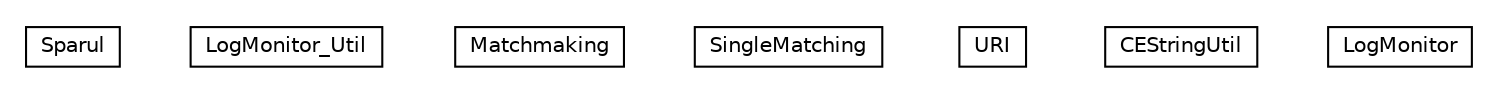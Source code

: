 #!/usr/local/bin/dot
#
# Class diagram 
# Generated by UMLGraph version R5_6-24-gf6e263 (http://www.umlgraph.org/)
#

digraph G {
	edge [fontname="Helvetica",fontsize=10,labelfontname="Helvetica",labelfontsize=10];
	node [fontname="Helvetica",fontsize=10,shape=plaintext];
	nodesep=0.25;
	ranksep=0.5;
	// org.universAAL.tools.logmonitor.service_bus_matching.Sparul
	c1322421 [label=<<table title="org.universAAL.tools.logmonitor.service_bus_matching.Sparul" border="0" cellborder="1" cellspacing="0" cellpadding="2" port="p" href="./Sparul.html">
		<tr><td><table border="0" cellspacing="0" cellpadding="1">
<tr><td align="center" balign="center"> Sparul </td></tr>
		</table></td></tr>
		</table>>, URL="./Sparul.html", fontname="Helvetica", fontcolor="black", fontsize=10.0];
	// org.universAAL.tools.logmonitor.service_bus_matching.LogMonitor_Util
	c1322422 [label=<<table title="org.universAAL.tools.logmonitor.service_bus_matching.LogMonitor_Util" border="0" cellborder="1" cellspacing="0" cellpadding="2" port="p" href="./LogMonitor_Util.html">
		<tr><td><table border="0" cellspacing="0" cellpadding="1">
<tr><td align="center" balign="center"> LogMonitor_Util </td></tr>
		</table></td></tr>
		</table>>, URL="./LogMonitor_Util.html", fontname="Helvetica", fontcolor="black", fontsize=10.0];
	// org.universAAL.tools.logmonitor.service_bus_matching.Matchmaking
	c1322423 [label=<<table title="org.universAAL.tools.logmonitor.service_bus_matching.Matchmaking" border="0" cellborder="1" cellspacing="0" cellpadding="2" port="p" href="./Matchmaking.html">
		<tr><td><table border="0" cellspacing="0" cellpadding="1">
<tr><td align="center" balign="center"> Matchmaking </td></tr>
		</table></td></tr>
		</table>>, URL="./Matchmaking.html", fontname="Helvetica", fontcolor="black", fontsize=10.0];
	// org.universAAL.tools.logmonitor.service_bus_matching.Matchmaking.SingleMatching
	c1322424 [label=<<table title="org.universAAL.tools.logmonitor.service_bus_matching.Matchmaking.SingleMatching" border="0" cellborder="1" cellspacing="0" cellpadding="2" port="p" href="./Matchmaking.SingleMatching.html">
		<tr><td><table border="0" cellspacing="0" cellpadding="1">
<tr><td align="center" balign="center"> SingleMatching </td></tr>
		</table></td></tr>
		</table>>, URL="./Matchmaking.SingleMatching.html", fontname="Helvetica", fontcolor="black", fontsize=10.0];
	// org.universAAL.tools.logmonitor.service_bus_matching.URI
	c1322425 [label=<<table title="org.universAAL.tools.logmonitor.service_bus_matching.URI" border="0" cellborder="1" cellspacing="0" cellpadding="2" port="p" href="./URI.html">
		<tr><td><table border="0" cellspacing="0" cellpadding="1">
<tr><td align="center" balign="center"> URI </td></tr>
		</table></td></tr>
		</table>>, URL="./URI.html", fontname="Helvetica", fontcolor="black", fontsize=10.0];
	// org.universAAL.tools.logmonitor.service_bus_matching.CEStringUtil
	c1322426 [label=<<table title="org.universAAL.tools.logmonitor.service_bus_matching.CEStringUtil" border="0" cellborder="1" cellspacing="0" cellpadding="2" port="p" href="./CEStringUtil.html">
		<tr><td><table border="0" cellspacing="0" cellpadding="1">
<tr><td align="center" balign="center"> CEStringUtil </td></tr>
		</table></td></tr>
		</table>>, URL="./CEStringUtil.html", fontname="Helvetica", fontcolor="black", fontsize=10.0];
	// org.universAAL.tools.logmonitor.service_bus_matching.LogMonitor
	c1322427 [label=<<table title="org.universAAL.tools.logmonitor.service_bus_matching.LogMonitor" border="0" cellborder="1" cellspacing="0" cellpadding="2" port="p" href="./LogMonitor.html">
		<tr><td><table border="0" cellspacing="0" cellpadding="1">
<tr><td align="center" balign="center"> LogMonitor </td></tr>
		</table></td></tr>
		</table>>, URL="./LogMonitor.html", fontname="Helvetica", fontcolor="black", fontsize=10.0];
}

